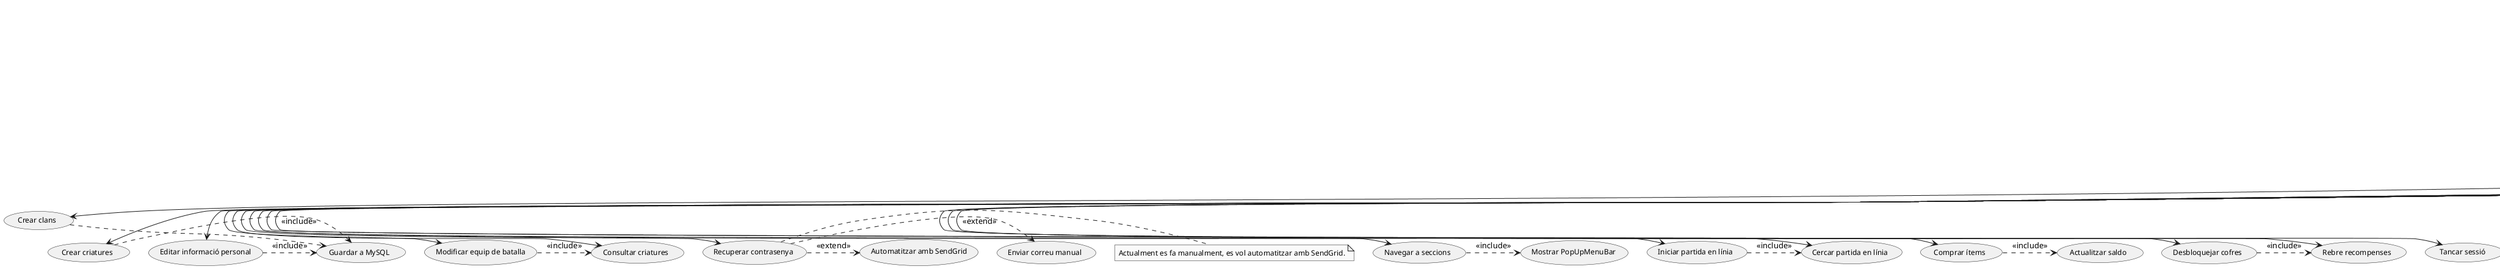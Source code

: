 @startuml
' Definició dels actors
actor "Usuari Normal" as Normal
actor "Usuari Administrador" as Admin
actor "Superusuari" as Super

' Relacions de generalització
Admin --> Normal : <<generalització>>
Super --> Admin : <<generalització>>

' FUNCIONALITATS USUARI NORMAL
Normal --> (Accedir a pàgina de registre)
Normal --> (Accedir a pàgina de login)
Normal --> (Canviar mode visual)
Normal --> (Iniciar sessió)
Normal --> (Registrar compte)
Normal --> (Recuperar contrasenya)
Normal --> (Navegar a seccions)
Normal --> (Accedir al PopUpMenuBar)
Normal --> (Accedir al perfil)
Normal --> (Visualitzar saldo)
Normal --> (Accedir al Marketplace)
Normal --> (Comprar ítems)
Normal --> (Guardar credencials)
Normal --> (Consultar equip de batalla)
Normal --> (Consultar criatures)
Normal --> (Crear criatures)
Normal --> (Modificar equip de batalla)
Normal --> (Accedir al detall de criatures)
Normal --> (Mostrar dades bàsiques)
Normal --> (Iniciar partida individual)
Normal --> (Iniciar partida en línia)
Normal --> (Cercar partida en línia)
Normal --> (Veure cofres obtinguts)
Normal --> (Desbloquejar cofres)
Normal --> (Rebre recompenses)
Normal --> (Consultar estadístiques)
Normal --> (Editar informació personal)
Normal --> (Eliminar dades locals)
Normal --> (Tancar sessió)

' FUNCIONALITATS FUTURES EXTENDIDES (NORMAL)
Normal --> (Observar objectes publicats) : <<extend>>
Normal --> (Publicar ítems) : <<extend>>
Normal --> (Comprar elements publicats) : <<extend>>
Normal --> (Comprar butlletes) : <<extend>>
Normal --> (Participar en sorteigs) : <<extend>>
Normal --> (Consultar rànquing loteria) : <<extend>>
Normal --> (Intercanviar butlletes per BTC) : <<extend>>

' FUNCIONALITATS ADMIN (enfocades a clans)
Admin --> (Crear clans)
Admin --> (Afegir usuaris a clans)
Admin --> (Bloquejar usuaris en clan)

' FUNCIONALITATS SUPERUSUARI
Super --> (Accedir a pàgina de superusuari)
Super --> (Esborrar usuaris)
Super --> (Afegir/eliminar administradors)

' RELACIONS INCLUDE I EXTEND
(Iniciar sessió) .> (Validar credencials) : <<include>>
(Canviar mode visual) .> (Guardar a localStorage) : <<include>>
(Crear criatures) .> (Guardar a MySQL) : <<include>>
(Modificar equip de batalla) .> (Consultar criatures) : <<include>>
(Recuperar contrasenya) .> (Enviar correu manual) : <<extend>>
(Recuperar contrasenya) .> (Automatitzar amb SendGrid) : <<extend>>
(Navegar a seccions) .> (Mostrar PopUpMenuBar) : <<include>>
(Iniciar partida en línia) .> (Cercar partida en línia) : <<include>>
(Comprar ítems) .> (Actualitzar saldo) : <<include>>
(Desbloquejar cofres) .> (Rebre recompenses) : <<include>>
(Editar informació personal) .> (Guardar a MySQL) : <<include>>
(Tancar sessió) .> (Redirigir a pantalla d'inici) : <<include>>
(Crear clans) .> (Guardar a MySQL) : <<include>>
(Bloquejar usuaris en clan) .> (Actualitzar estat usuari) : <<include>>
(Esborrar usuaris) .> (Actualitzar base de dades) : <<include>>
(Afegir/eliminar administradors) .> (Actualitzar rols) : <<include>>

' NOTES ACLARIDORES
note left of Super
  Pot accedir a funcionalitats sensibles com gestió i eliminació d’usuaris.
end note

note left of Admin
  Pot gestionar clans (crear, afegir i bloquejar usuaris en el context del clan).
end note

note right of (Recuperar contrasenya)
  Actualment es fa manualment, es vol automatitzar amb SendGrid.
end note

note right of (Publicar ítems)
  Funcionalitat planificada pel mercat col·laboratiu.
end note

note right of (Participar en sorteigs)
  Funcionalitat planificada dins la loteria.
end note

' ESTIL
skinparam monochrome true
skinparam actorStyle awesome
skinparam packageStyle rectangle
skinparam defaultFontSize 12
skinparam shadowing false
skinparam ranksep 30
skinparam nodesep 30

' AGRUPACIÓ DE CASOS D'ÚS
package "Pantalla d'Inici" {
  (Accedir a pàgina de registre)
  (Accedir a pàgina de login)
  (Canviar mode visual)
}
package "Login/Registre" {
  (Iniciar sessió)
  (Registrar compte)
  (Recuperar contrasenya)
}
package "Pantalla Principal / Tenda" {
  (Navegar a seccions)
  (Accedir al PopUpMenuBar)
  (Accedir al perfil)
  (Visualitzar saldo)
  (Accedir al Marketplace)
  (Comprar ítems)
  (Guardar credencials)
}
package "Gestió d'Equip i Criatures" {
  (Consultar equip de batalla)
  (Consultar criatures)
  (Crear criatures)
  (Modificar equip de batalla)
  (Accedir al detall de criatures)
}
package "Batalla" {
  (Mostrar dades bàsiques)
  (Iniciar partida individual)
  (Iniciar partida en línia)
  (Cercar partida en línia)
  (Veure cofres obtinguts)
  (Desbloquejar cofres)
  (Rebre recompenses)
}
package "Mercat Col·laboratiu (Futura)" {
  (Observar objectes publicats)
  (Publicar ítems)
  (Comprar elements publicats)
}
package "Loteria (Futura)" {
  (Comprar butlletes)
  (Participar en sorteigs)
  (Consultar rànquing loteria)
  (Intercanviar butlletes per BTC)
}
package "Perfil d'Usuari" {
  (Consultar estadístiques)
  (Editar informació personal)
}
package "Funcionalitats d'Administrador" {
  (Crear clans)
  (Afegir usuaris a clans)
  (Bloquejar usuaris en clan)
}
package "Funcionalitats de Superusuari" {
  (Accedir a pàgina de superusuari)
  (Esborrar usuaris)
  (Afegir/eliminar administradors)
}
package "Altres Funcionalitats" {
  (Eliminar dades locals)
  (Tancar sessió)
}
@enduml
